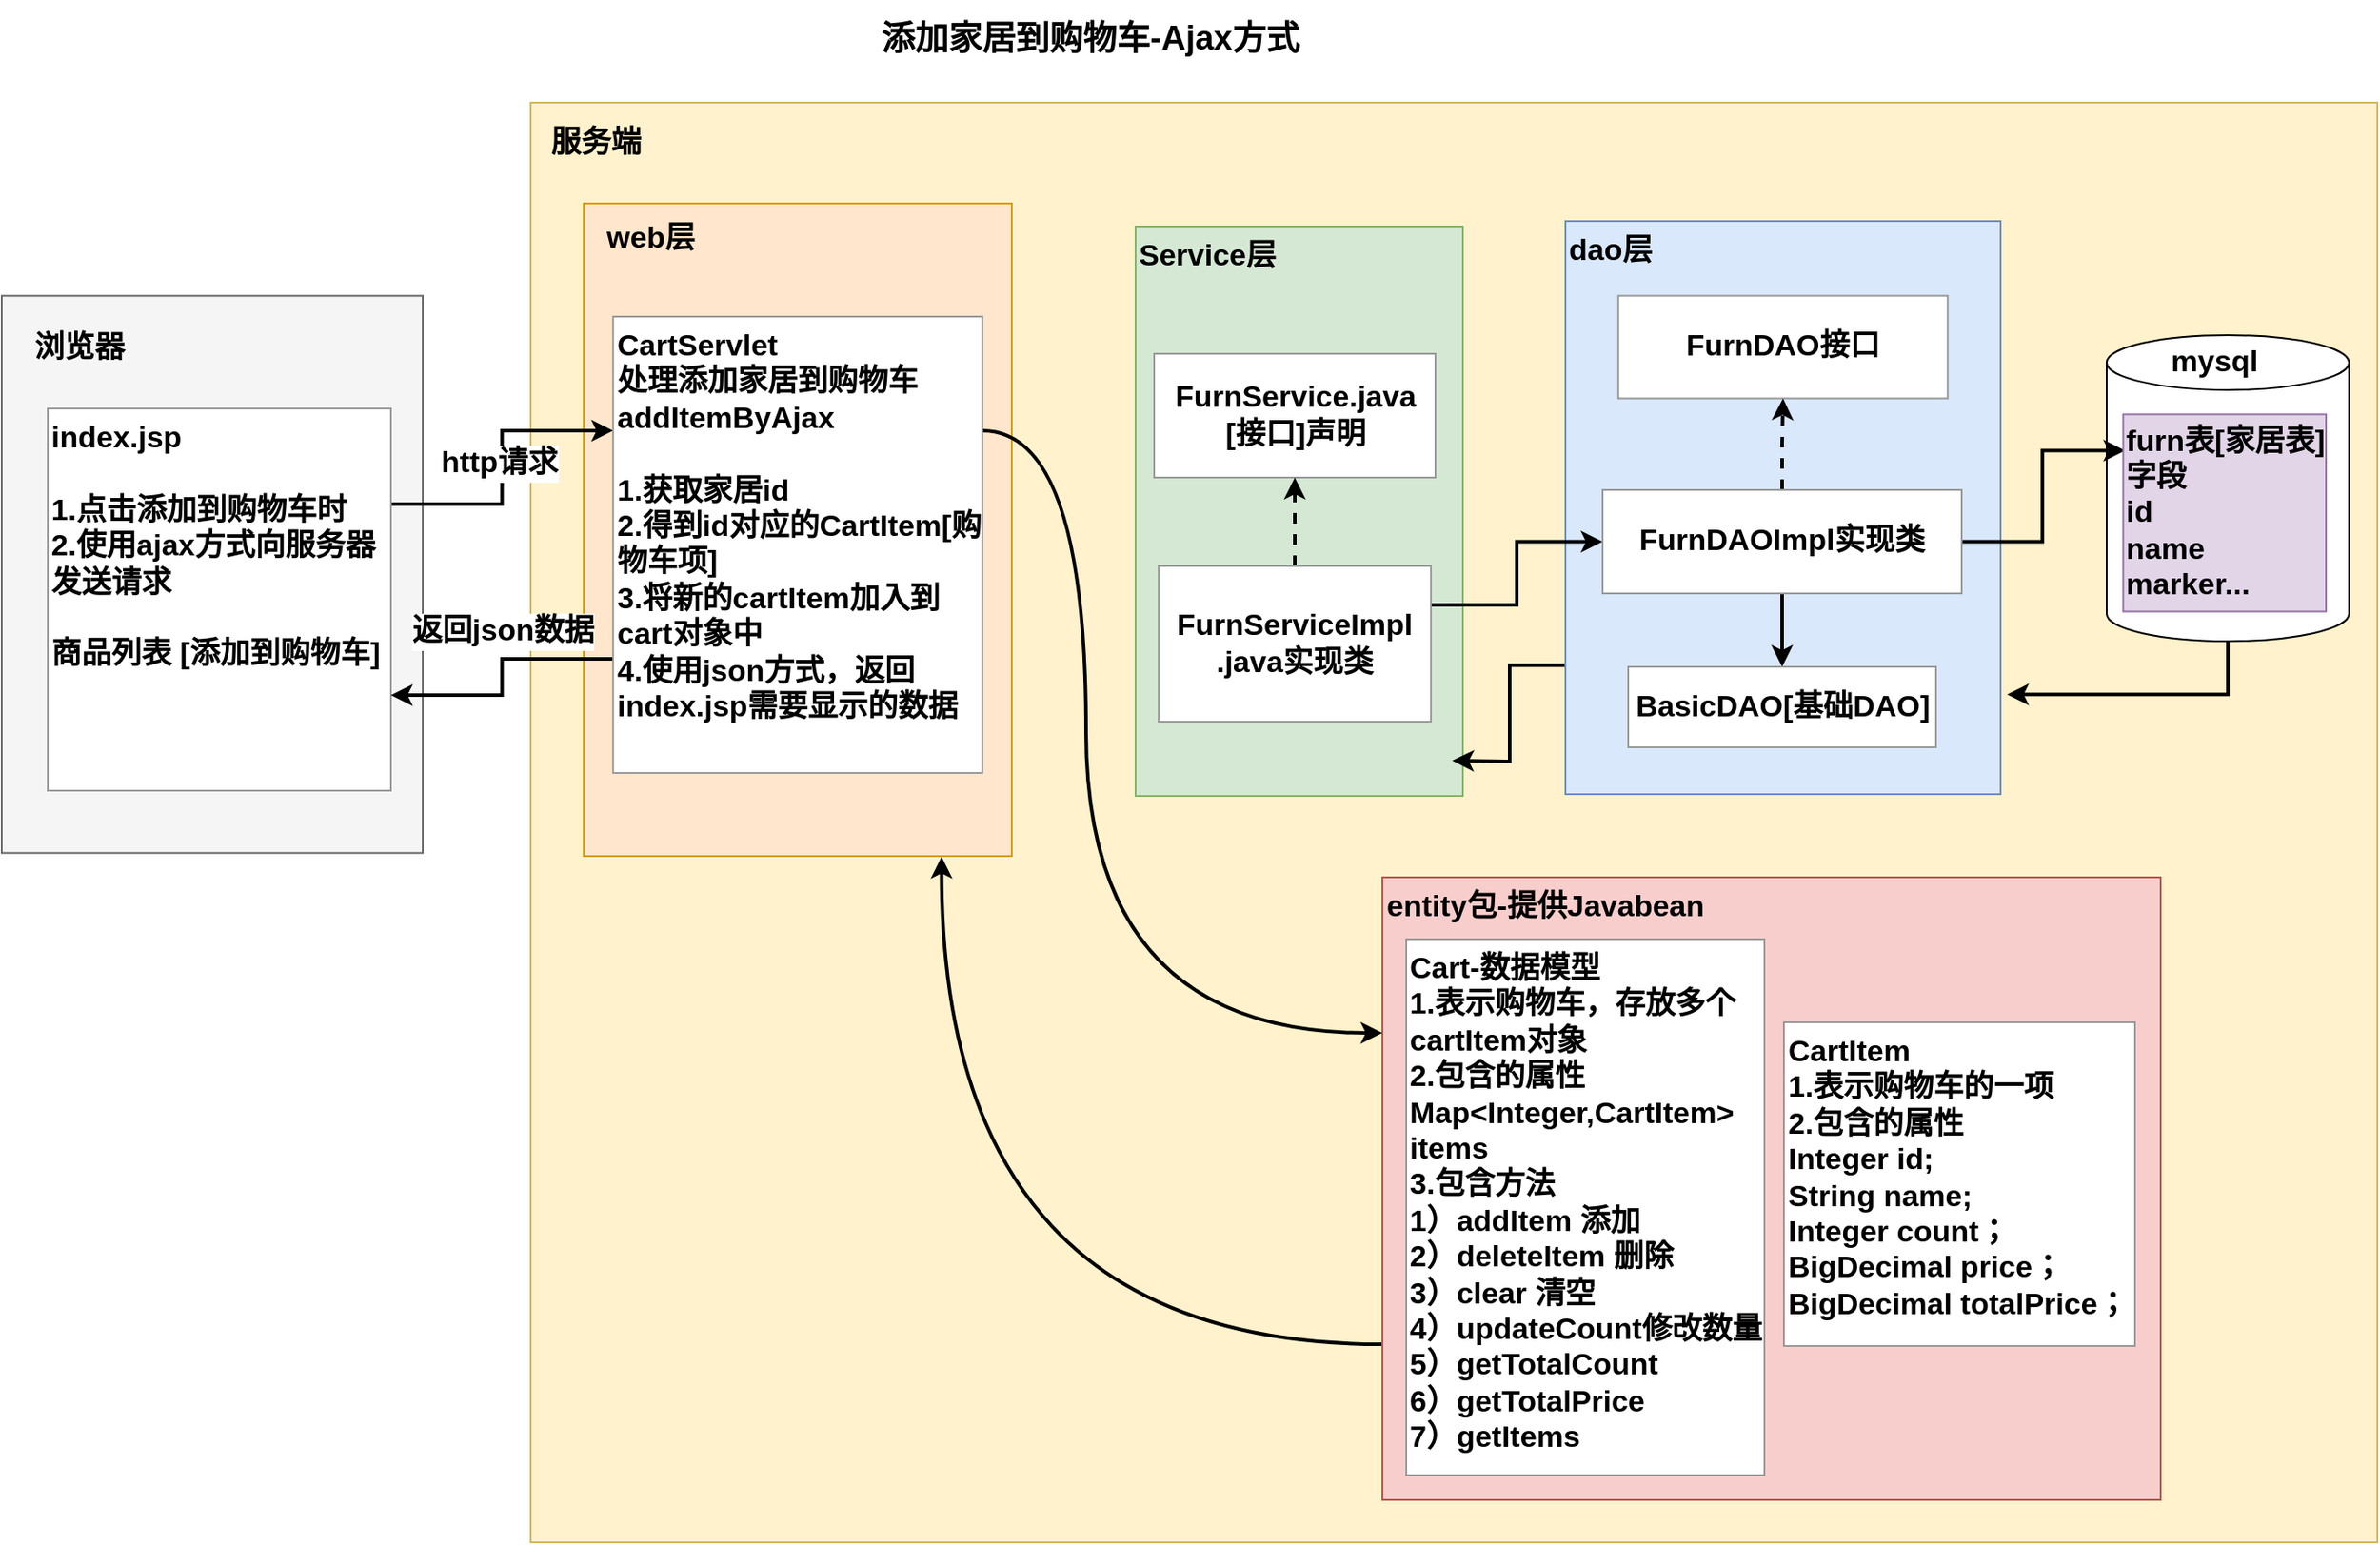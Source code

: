 <mxfile compressed="false" version="18.0.1" type="device">
  <diagram id="3w6g5_Ta-V8lRmugiTsT" name="第 1 页">
    <mxGraphModel dx="1303" dy="1298" grid="0" gridSize="10" guides="1" tooltips="1" connect="1" arrows="1" fold="1" page="0" pageScale="1" pageWidth="827" pageHeight="1169" math="0" shadow="0">
      <root>
        <mxCell id="0" />
        <mxCell id="1" parent="0" />
        <mxCell id="GYIKJYMq1MzzK1BG4W0E-1" value="&lt;span style=&quot;font-size: 19px;&quot;&gt;添加家居到购物车-Ajax方式&lt;/span&gt;" style="text;html=1;strokeColor=none;fillColor=none;align=center;verticalAlign=middle;whiteSpace=wrap;rounded=0;fontSize=18;fontStyle=1" parent="1" vertex="1">
          <mxGeometry x="1033" y="-45" width="297" height="44" as="geometry" />
        </mxCell>
        <mxCell id="GYIKJYMq1MzzK1BG4W0E-2" value="" style="rounded=0;whiteSpace=wrap;html=1;fontSize=18;fillColor=#f5f5f5;strokeColor=#666666;fontStyle=1;fontColor=#333333;" parent="1" vertex="1">
          <mxGeometry x="566" y="122.25" width="238" height="315" as="geometry" />
        </mxCell>
        <mxCell id="GYIKJYMq1MzzK1BG4W0E-3" value="浏览器" style="text;html=1;strokeColor=none;fillColor=none;align=center;verticalAlign=middle;whiteSpace=wrap;rounded=0;fontSize=17;fontStyle=1" parent="1" vertex="1">
          <mxGeometry x="580" y="137" width="60" height="30" as="geometry" />
        </mxCell>
        <mxCell id="GYIKJYMq1MzzK1BG4W0E-6" value="" style="rounded=0;whiteSpace=wrap;html=1;fontSize=17;fillColor=#fff2cc;strokeColor=#d6b656;fontStyle=1" parent="1" vertex="1">
          <mxGeometry x="865" y="13" width="1044" height="814" as="geometry" />
        </mxCell>
        <mxCell id="GYIKJYMq1MzzK1BG4W0E-7" value="服务端" style="text;html=1;strokeColor=none;fillColor=none;align=center;verticalAlign=middle;whiteSpace=wrap;rounded=0;fontSize=17;fontStyle=1" parent="1" vertex="1">
          <mxGeometry x="872" y="21" width="60" height="30" as="geometry" />
        </mxCell>
        <mxCell id="GYIKJYMq1MzzK1BG4W0E-9" value="" style="text;html=1;strokeColor=#d79b00;fillColor=#ffe6cc;align=left;verticalAlign=top;whiteSpace=wrap;rounded=0;fontSize=17;fontStyle=1" parent="1" vertex="1">
          <mxGeometry x="895" y="70" width="242" height="369" as="geometry" />
        </mxCell>
        <mxCell id="8VZ2lhoY9Nfm3T2TA_DG-3" value="web层" style="text;html=1;strokeColor=none;fillColor=none;align=left;verticalAlign=top;whiteSpace=wrap;rounded=0;fontSize=17;fontStyle=1" parent="1" vertex="1">
          <mxGeometry x="906" y="73" width="60" height="30" as="geometry" />
        </mxCell>
        <mxCell id="dEFfX4xB_Dbg5YB7Ye-p-43" style="edgeStyle=orthogonalEdgeStyle;curved=1;rounded=0;orthogonalLoop=1;jettySize=auto;html=1;exitX=0;exitY=0.75;exitDx=0;exitDy=0;entryX=0.836;entryY=1.001;entryDx=0;entryDy=0;entryPerimeter=0;fontColor=#000000;strokeWidth=2;" parent="1" source="Zatc0vboHGfkbghF3RjW-1" target="GYIKJYMq1MzzK1BG4W0E-9" edge="1">
          <mxGeometry relative="1" as="geometry" />
        </mxCell>
        <mxCell id="Zatc0vboHGfkbghF3RjW-1" value="entity包-提供Javabean" style="rounded=0;whiteSpace=wrap;html=1;labelBorderColor=none;fontSize=17;strokeColor=#b85450;align=left;fontStyle=1;verticalAlign=top;fillColor=#f8cecc;" parent="1" vertex="1">
          <mxGeometry x="1346.5" y="451" width="440" height="352" as="geometry" />
        </mxCell>
        <mxCell id="bZlDuSdulc7KowGW-_eb-3" style="edgeStyle=orthogonalEdgeStyle;rounded=0;orthogonalLoop=1;jettySize=auto;html=1;exitX=1;exitY=0.25;exitDx=0;exitDy=0;entryX=0;entryY=0.25;entryDx=0;entryDy=0;strokeWidth=2;" parent="1" source="Zatc0vboHGfkbghF3RjW-6" target="Zatc0vboHGfkbghF3RjW-7" edge="1">
          <mxGeometry relative="1" as="geometry" />
        </mxCell>
        <mxCell id="jyQDhWdHv0TXVoNtGqj6-1" value="&lt;font color=&quot;#000000&quot; style=&quot;font-size: 17px;&quot;&gt;&lt;b&gt;http请求&lt;/b&gt;&lt;/font&gt;" style="edgeLabel;html=1;align=center;verticalAlign=middle;resizable=0;points=[];fontColor=#FF0000;" parent="bZlDuSdulc7KowGW-_eb-3" vertex="1" connectable="0">
          <mxGeometry x="0.166" y="1" relative="1" as="geometry">
            <mxPoint x="-1" y="11" as="offset" />
          </mxGeometry>
        </mxCell>
        <mxCell id="Zatc0vboHGfkbghF3RjW-6" value="index.jsp&lt;br&gt;&lt;br&gt;1.点击添加到购物车时&lt;br&gt;2.使用ajax方式向服务器发送请求&lt;br&gt;&lt;br&gt;商品列表 [添加到购物车]" style="rounded=0;whiteSpace=wrap;html=1;fontSize=17;fontStyle=1;align=left;verticalAlign=top;strokeColor=#999999;" parent="1" vertex="1">
          <mxGeometry x="592" y="186" width="194" height="216" as="geometry" />
        </mxCell>
        <mxCell id="bZlDuSdulc7KowGW-_eb-2" style="edgeStyle=orthogonalEdgeStyle;rounded=0;orthogonalLoop=1;jettySize=auto;html=1;exitX=0;exitY=0.75;exitDx=0;exitDy=0;entryX=1;entryY=0.75;entryDx=0;entryDy=0;strokeWidth=2;" parent="1" source="Zatc0vboHGfkbghF3RjW-7" target="Zatc0vboHGfkbghF3RjW-6" edge="1">
          <mxGeometry relative="1" as="geometry" />
        </mxCell>
        <mxCell id="jyQDhWdHv0TXVoNtGqj6-2" value="返回json数据" style="edgeLabel;html=1;align=center;verticalAlign=middle;resizable=0;points=[];fontSize=17;fontColor=#000000;fontStyle=1" parent="bZlDuSdulc7KowGW-_eb-2" vertex="1" connectable="0">
          <mxGeometry x="-0.156" y="-1" relative="1" as="geometry">
            <mxPoint x="-1" y="-15" as="offset" />
          </mxGeometry>
        </mxCell>
        <mxCell id="dEFfX4xB_Dbg5YB7Ye-p-42" style="edgeStyle=orthogonalEdgeStyle;curved=1;rounded=0;orthogonalLoop=1;jettySize=auto;html=1;exitX=1;exitY=0.25;exitDx=0;exitDy=0;entryX=0;entryY=0.25;entryDx=0;entryDy=0;fontColor=#000000;strokeWidth=2;" parent="1" source="Zatc0vboHGfkbghF3RjW-7" target="Zatc0vboHGfkbghF3RjW-1" edge="1">
          <mxGeometry relative="1" as="geometry">
            <Array as="points">
              <mxPoint x="1179" y="199" />
              <mxPoint x="1179" y="539" />
            </Array>
          </mxGeometry>
        </mxCell>
        <mxCell id="Zatc0vboHGfkbghF3RjW-7" value="CartServlet&lt;br&gt;处理添加家居到购物车&lt;br&gt;addItemByAjax&lt;br&gt;&lt;br&gt;1.获取家居id&lt;br&gt;2.得到id对应的CartItem[购物车项]&lt;br&gt;3.将新的cartItem加入到cart对象中&lt;br&gt;4.使用json方式，返回index.jsp需要显示的数据" style="rounded=0;whiteSpace=wrap;html=1;fontSize=17;align=left;verticalAlign=top;fontStyle=1;strokeColor=#999999;" parent="1" vertex="1">
          <mxGeometry x="911.62" y="134" width="208.75" height="258" as="geometry" />
        </mxCell>
        <mxCell id="sAvUuzzA0ZJwsFMWrOZG-2" value="Cart-数据模型&lt;br&gt;1.表示购物车，存放多个cartItem对象&lt;br&gt;2.包含的属性Map&amp;lt;Integer,CartItem&amp;gt; items&lt;br&gt;3.包含方法&lt;br&gt;1）addItem 添加&lt;br&gt;2）deleteItem 删除&lt;br&gt;3）clear 清空&lt;br&gt;4）updateCount修改数量&lt;br&gt;5）getTotalCount&lt;br&gt;6）getTotalPrice&lt;br&gt;7）getItems" style="rounded=0;whiteSpace=wrap;html=1;labelBorderColor=none;fontSize=17;strokeColor=#999999;fontStyle=1;align=left;verticalAlign=top;" parent="1" vertex="1">
          <mxGeometry x="1360" y="486" width="202.5" height="303" as="geometry" />
        </mxCell>
        <mxCell id="w-7WuPagmr1MUGhSwBlZ-1" value="CartItem&lt;br&gt;1.表示购物车的一项&lt;br&gt;2.包含的属性&lt;br&gt;Integer id;&lt;br&gt;String name;&lt;br&gt;Integer count；&lt;br&gt;BigDecimal price；&lt;br&gt;BigDecimal totalPrice；" style="rounded=0;whiteSpace=wrap;html=1;labelBorderColor=none;fontSize=17;strokeColor=#999999;fontStyle=1;align=left;verticalAlign=top;" parent="1" vertex="1">
          <mxGeometry x="1573.5" y="533" width="198.5" height="183" as="geometry" />
        </mxCell>
        <mxCell id="dEFfX4xB_Dbg5YB7Ye-p-20" value="Service层" style="text;html=1;strokeColor=#82b366;fillColor=#d5e8d4;align=left;verticalAlign=top;whiteSpace=wrap;rounded=0;fontSize=17;fontStyle=1" parent="1" vertex="1">
          <mxGeometry x="1207" y="83" width="185" height="322" as="geometry" />
        </mxCell>
        <mxCell id="dEFfX4xB_Dbg5YB7Ye-p-21" style="edgeStyle=orthogonalEdgeStyle;rounded=0;orthogonalLoop=1;jettySize=auto;html=1;exitX=0.004;exitY=0.775;exitDx=0;exitDy=0;fontSize=17;strokeWidth=2;exitPerimeter=0;" parent="1" source="dEFfX4xB_Dbg5YB7Ye-p-22" edge="1">
          <mxGeometry relative="1" as="geometry">
            <mxPoint x="1386" y="385" as="targetPoint" />
          </mxGeometry>
        </mxCell>
        <mxCell id="dEFfX4xB_Dbg5YB7Ye-p-22" value="dao层" style="text;html=1;strokeColor=#6c8ebf;fillColor=#dae8fc;align=left;verticalAlign=top;whiteSpace=wrap;rounded=0;fontSize=17;fontStyle=1" parent="1" vertex="1">
          <mxGeometry x="1450" y="80" width="246" height="324" as="geometry" />
        </mxCell>
        <mxCell id="dEFfX4xB_Dbg5YB7Ye-p-23" style="edgeStyle=orthogonalEdgeStyle;rounded=0;orthogonalLoop=1;jettySize=auto;html=1;exitX=0.5;exitY=1;exitDx=0;exitDy=0;exitPerimeter=0;entryX=1.015;entryY=0.826;entryDx=0;entryDy=0;entryPerimeter=0;fontSize=17;strokeWidth=2;" parent="1" source="dEFfX4xB_Dbg5YB7Ye-p-24" target="dEFfX4xB_Dbg5YB7Ye-p-22" edge="1">
          <mxGeometry relative="1" as="geometry" />
        </mxCell>
        <mxCell id="dEFfX4xB_Dbg5YB7Ye-p-24" value="" style="shape=cylinder3;whiteSpace=wrap;html=1;boundedLbl=1;backgroundOutline=1;size=15.49;fontSize=17;fontStyle=1" parent="1" vertex="1">
          <mxGeometry x="1756" y="144.5" width="137" height="173" as="geometry" />
        </mxCell>
        <mxCell id="dEFfX4xB_Dbg5YB7Ye-p-25" value="FurnService.java&lt;br&gt;[接口]声明" style="rounded=0;whiteSpace=wrap;html=1;labelBorderColor=none;fontSize=17;strokeColor=#999999;fontStyle=1;align=center;verticalAlign=middle;" parent="1" vertex="1">
          <mxGeometry x="1217.5" y="155" width="159" height="70" as="geometry" />
        </mxCell>
        <mxCell id="dEFfX4xB_Dbg5YB7Ye-p-26" style="edgeStyle=orthogonalEdgeStyle;rounded=0;orthogonalLoop=1;jettySize=auto;html=1;exitX=0.5;exitY=0;exitDx=0;exitDy=0;fontSize=17;dashed=1;strokeWidth=2;" parent="1" source="dEFfX4xB_Dbg5YB7Ye-p-28" target="dEFfX4xB_Dbg5YB7Ye-p-25" edge="1">
          <mxGeometry relative="1" as="geometry" />
        </mxCell>
        <mxCell id="dEFfX4xB_Dbg5YB7Ye-p-27" style="edgeStyle=orthogonalEdgeStyle;rounded=0;orthogonalLoop=1;jettySize=auto;html=1;exitX=1;exitY=0.25;exitDx=0;exitDy=0;entryX=0;entryY=0.5;entryDx=0;entryDy=0;fontStyle=0;strokeWidth=2;" parent="1" source="dEFfX4xB_Dbg5YB7Ye-p-28" target="dEFfX4xB_Dbg5YB7Ye-p-33" edge="1">
          <mxGeometry relative="1" as="geometry" />
        </mxCell>
        <mxCell id="dEFfX4xB_Dbg5YB7Ye-p-28" value="FurnServiceImpl&lt;br&gt;.java实现类" style="rounded=0;whiteSpace=wrap;html=1;labelBorderColor=none;fontSize=17;strokeColor=#999999;align=center;fontStyle=1;verticalAlign=middle;" parent="1" vertex="1">
          <mxGeometry x="1220.06" y="275" width="153.88" height="88" as="geometry" />
        </mxCell>
        <mxCell id="dEFfX4xB_Dbg5YB7Ye-p-29" value="FurnDAO接口" style="rounded=0;whiteSpace=wrap;html=1;labelBorderColor=none;fontSize=17;strokeColor=#999999;fontStyle=1;align=center;verticalAlign=middle;" parent="1" vertex="1">
          <mxGeometry x="1479.87" y="122.25" width="186.25" height="58" as="geometry" />
        </mxCell>
        <mxCell id="dEFfX4xB_Dbg5YB7Ye-p-30" style="edgeStyle=orthogonalEdgeStyle;rounded=0;orthogonalLoop=1;jettySize=auto;html=1;exitX=0.5;exitY=0;exitDx=0;exitDy=0;entryX=0.5;entryY=1;entryDx=0;entryDy=0;dashed=1;fontSize=17;strokeWidth=2;" parent="1" source="dEFfX4xB_Dbg5YB7Ye-p-33" target="dEFfX4xB_Dbg5YB7Ye-p-29" edge="1">
          <mxGeometry relative="1" as="geometry" />
        </mxCell>
        <mxCell id="dEFfX4xB_Dbg5YB7Ye-p-31" style="edgeStyle=orthogonalEdgeStyle;rounded=0;orthogonalLoop=1;jettySize=auto;html=1;exitX=0.5;exitY=1;exitDx=0;exitDy=0;entryX=0.5;entryY=0;entryDx=0;entryDy=0;fontSize=17;strokeWidth=2;" parent="1" source="dEFfX4xB_Dbg5YB7Ye-p-33" target="dEFfX4xB_Dbg5YB7Ye-p-34" edge="1">
          <mxGeometry relative="1" as="geometry" />
        </mxCell>
        <mxCell id="dEFfX4xB_Dbg5YB7Ye-p-32" style="edgeStyle=orthogonalEdgeStyle;rounded=0;orthogonalLoop=1;jettySize=auto;html=1;exitX=1;exitY=0.5;exitDx=0;exitDy=0;entryX=0.01;entryY=0.184;entryDx=0;entryDy=0;entryPerimeter=0;fontSize=17;strokeWidth=2;" parent="1" source="dEFfX4xB_Dbg5YB7Ye-p-33" target="dEFfX4xB_Dbg5YB7Ye-p-36" edge="1">
          <mxGeometry relative="1" as="geometry" />
        </mxCell>
        <mxCell id="dEFfX4xB_Dbg5YB7Ye-p-33" value="FurnDAOImpl实现类" style="rounded=0;whiteSpace=wrap;html=1;labelBorderColor=none;fontSize=17;strokeColor=#999999;fontStyle=1;align=center;verticalAlign=middle;" parent="1" vertex="1">
          <mxGeometry x="1471" y="232" width="203" height="58.5" as="geometry" />
        </mxCell>
        <mxCell id="dEFfX4xB_Dbg5YB7Ye-p-34" value="BasicDAO[基础DAO]" style="rounded=0;whiteSpace=wrap;html=1;labelBorderColor=none;fontSize=17;strokeColor=#999999;align=center;fontStyle=1;verticalAlign=middle;" parent="1" vertex="1">
          <mxGeometry x="1485.5" y="332" width="174" height="45.5" as="geometry" />
        </mxCell>
        <mxCell id="dEFfX4xB_Dbg5YB7Ye-p-35" value="mysql" style="text;html=1;strokeColor=none;fillColor=none;align=center;verticalAlign=middle;whiteSpace=wrap;rounded=0;labelBorderColor=none;fontSize=17;fontStyle=1" parent="1" vertex="1">
          <mxGeometry x="1786.5" y="144.5" width="60" height="30" as="geometry" />
        </mxCell>
        <mxCell id="dEFfX4xB_Dbg5YB7Ye-p-36" value="furn表[家居表]&lt;br&gt;字段&lt;br&gt;id&lt;br&gt;name&lt;br&gt;marker..." style="rounded=0;whiteSpace=wrap;html=1;labelBorderColor=none;fontSize=17;strokeColor=#9673a6;fillColor=#e1d5e7;fontStyle=1;align=left;" parent="1" vertex="1">
          <mxGeometry x="1765.31" y="189.25" width="114.69" height="111.5" as="geometry" />
        </mxCell>
      </root>
    </mxGraphModel>
  </diagram>
</mxfile>
